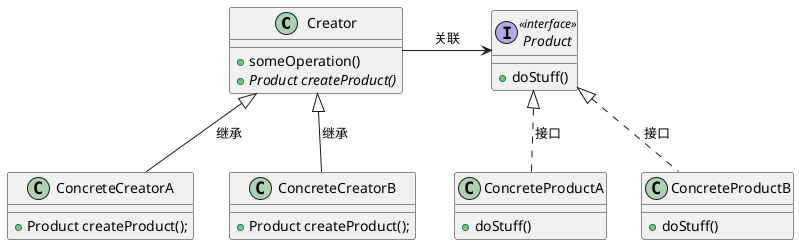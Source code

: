 @startuml


class Creator {
	+ someOperation()
	+ {abstract} Product createProduct()
}


class ConcreteCreatorA {
	+ Product createProduct();
}


class ConcreteCreatorB {
	+ Product createProduct();
}


interface Product << interface >> {
	+ doStuff()
}


class ConcreteProductA {
	+ doStuff()
}


class ConcreteProductB {
	+ doStuff()
}


Creator -right-> Product: "    关联    "
Creator <|-- ConcreteCreatorA: "继承"
Creator <|-- ConcreteCreatorB: "继承"
Product <|.. ConcreteProductA: "接口"
Product <|.. ConcreteProductB: "接口"


@enduml